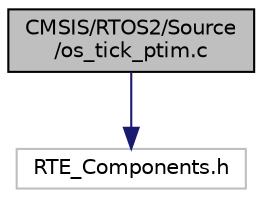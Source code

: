 digraph "CMSIS/RTOS2/Source/os_tick_ptim.c"
{
 // LATEX_PDF_SIZE
  edge [fontname="Helvetica",fontsize="10",labelfontname="Helvetica",labelfontsize="10"];
  node [fontname="Helvetica",fontsize="10",shape=record];
  Node1 [label="CMSIS/RTOS2/Source\l/os_tick_ptim.c",height=0.2,width=0.4,color="black", fillcolor="grey75", style="filled", fontcolor="black",tooltip="CMSIS OS Tick implementation for Private Timer."];
  Node1 -> Node2 [color="midnightblue",fontsize="10",style="solid",fontname="Helvetica"];
  Node2 [label="RTE_Components.h",height=0.2,width=0.4,color="grey75", fillcolor="white", style="filled",tooltip=" "];
}
